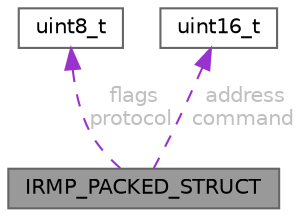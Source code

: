 digraph "IRMP_PACKED_STRUCT"
{
 // LATEX_PDF_SIZE
  bgcolor="transparent";
  edge [fontname=Helvetica,fontsize=10,labelfontname=Helvetica,labelfontsize=10];
  node [fontname=Helvetica,fontsize=10,shape=box,height=0.2,width=0.4];
  Node1 [id="Node000001",label="IRMP_PACKED_STRUCT",height=0.2,width=0.4,color="gray40", fillcolor="grey60", style="filled", fontcolor="black",tooltip=" "];
  Node2 -> Node1 [id="edge1_Node000001_Node000002",dir="back",color="darkorchid3",style="dashed",tooltip=" ",label=" flags\nprotocol",fontcolor="grey" ];
  Node2 [id="Node000002",label="uint8_t",height=0.2,width=0.4,color="gray40", fillcolor="white", style="filled",tooltip=" "];
  Node3 -> Node1 [id="edge2_Node000001_Node000003",dir="back",color="darkorchid3",style="dashed",tooltip=" ",label=" address\ncommand",fontcolor="grey" ];
  Node3 [id="Node000003",label="uint16_t",height=0.2,width=0.4,color="gray40", fillcolor="white", style="filled",tooltip=" "];
}
